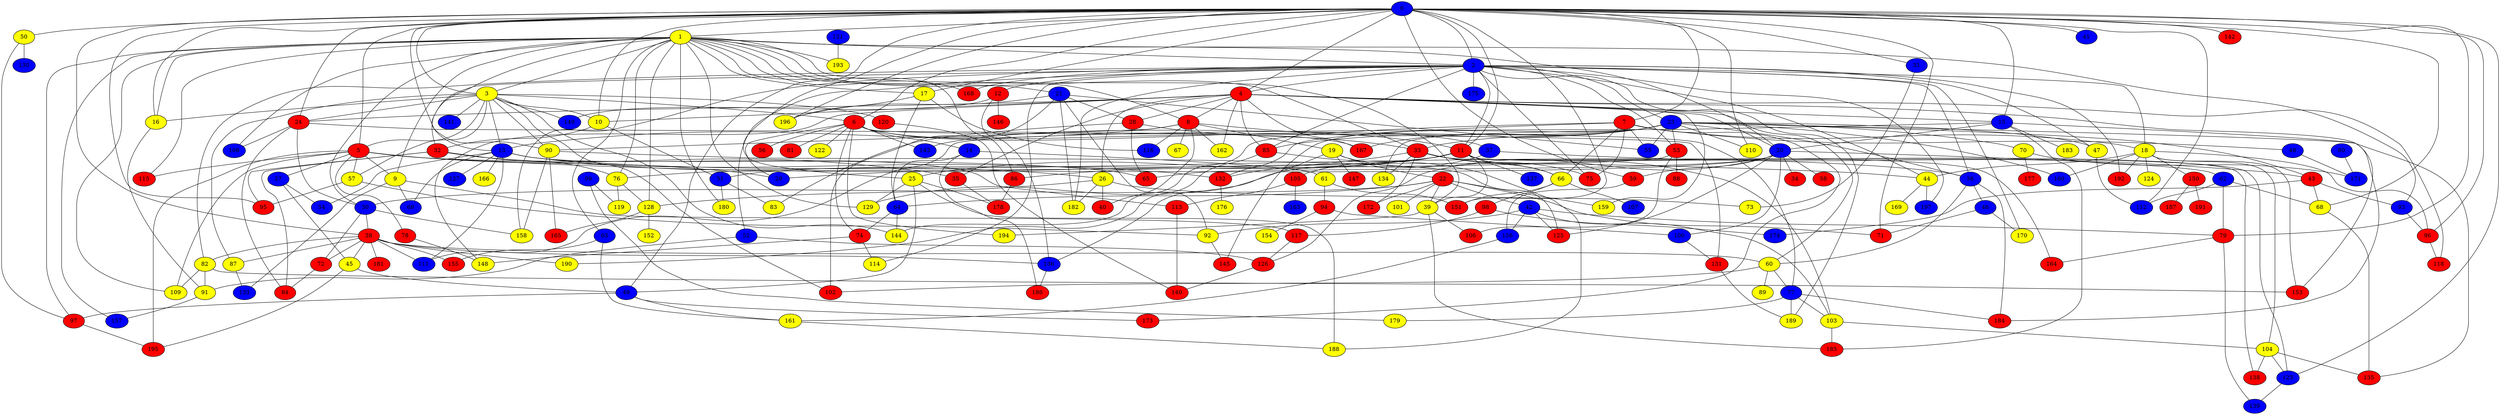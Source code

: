 graph {
0 [style = filled fillcolor = blue];
1 [style = filled fillcolor = yellow];
2 [style = filled fillcolor = blue];
3 [style = filled fillcolor = yellow];
4 [style = filled fillcolor = red];
5 [style = filled fillcolor = red];
6 [style = filled fillcolor = red];
7 [style = filled fillcolor = red];
8 [style = filled fillcolor = red];
9 [style = filled fillcolor = yellow];
10 [style = filled fillcolor = yellow];
11 [style = filled fillcolor = red];
12 [style = filled fillcolor = red];
13 [style = filled fillcolor = blue];
14 [style = filled fillcolor = blue];
15 [style = filled fillcolor = blue];
16 [style = filled fillcolor = yellow];
17 [style = filled fillcolor = yellow];
18 [style = filled fillcolor = yellow];
19 [style = filled fillcolor = yellow];
20 [style = filled fillcolor = blue];
21 [style = filled fillcolor = blue];
22 [style = filled fillcolor = red];
23 [style = filled fillcolor = blue];
24 [style = filled fillcolor = red];
25 [style = filled fillcolor = yellow];
26 [style = filled fillcolor = yellow];
27 [style = filled fillcolor = blue];
28 [style = filled fillcolor = red];
29 [style = filled fillcolor = blue];
30 [style = filled fillcolor = blue];
31 [style = filled fillcolor = blue];
32 [style = filled fillcolor = red];
33 [style = filled fillcolor = red];
34 [style = filled fillcolor = red];
35 [style = filled fillcolor = red];
36 [style = filled fillcolor = blue];
37 [style = filled fillcolor = blue];
38 [style = filled fillcolor = red];
39 [style = filled fillcolor = yellow];
40 [style = filled fillcolor = red];
41 [style = filled fillcolor = blue];
42 [style = filled fillcolor = blue];
43 [style = filled fillcolor = red];
44 [style = filled fillcolor = yellow];
45 [style = filled fillcolor = yellow];
46 [style = filled fillcolor = blue];
47 [style = filled fillcolor = yellow];
48 [style = filled fillcolor = blue];
49 [style = filled fillcolor = blue];
50 [style = filled fillcolor = yellow];
51 [style = filled fillcolor = blue];
52 [style = filled fillcolor = blue];
53 [style = filled fillcolor = red];
54 [style = filled fillcolor = blue];
55 [style = filled fillcolor = blue];
56 [style = filled fillcolor = red];
57 [style = filled fillcolor = yellow];
58 [style = filled fillcolor = red];
59 [style = filled fillcolor = red];
60 [style = filled fillcolor = yellow];
61 [style = filled fillcolor = yellow];
62 [style = filled fillcolor = blue];
63 [style = filled fillcolor = blue];
64 [style = filled fillcolor = blue];
65 [style = filled fillcolor = red];
66 [style = filled fillcolor = yellow];
67 [style = filled fillcolor = yellow];
68 [style = filled fillcolor = yellow];
69 [style = filled fillcolor = blue];
70 [style = filled fillcolor = yellow];
71 [style = filled fillcolor = red];
72 [style = filled fillcolor = red];
73 [style = filled fillcolor = yellow];
74 [style = filled fillcolor = red];
75 [style = filled fillcolor = red];
76 [style = filled fillcolor = yellow];
77 [style = filled fillcolor = blue];
78 [style = filled fillcolor = red];
79 [style = filled fillcolor = red];
80 [style = filled fillcolor = blue];
81 [style = filled fillcolor = red];
82 [style = filled fillcolor = yellow];
83 [style = filled fillcolor = yellow];
84 [style = filled fillcolor = red];
85 [style = filled fillcolor = red];
86 [style = filled fillcolor = red];
87 [style = filled fillcolor = yellow];
88 [style = filled fillcolor = red];
89 [style = filled fillcolor = yellow];
90 [style = filled fillcolor = yellow];
91 [style = filled fillcolor = yellow];
92 [style = filled fillcolor = yellow];
93 [style = filled fillcolor = blue];
94 [style = filled fillcolor = red];
95 [style = filled fillcolor = red];
96 [style = filled fillcolor = red];
97 [style = filled fillcolor = red];
98 [style = filled fillcolor = red];
99 [style = filled fillcolor = blue];
100 [style = filled fillcolor = blue];
101 [style = filled fillcolor = yellow];
102 [style = filled fillcolor = red];
103 [style = filled fillcolor = yellow];
104 [style = filled fillcolor = yellow];
105 [style = filled fillcolor = red];
106 [style = filled fillcolor = red];
107 [style = filled fillcolor = blue];
108 [style = filled fillcolor = blue];
109 [style = filled fillcolor = yellow];
110 [style = filled fillcolor = yellow];
111 [style = filled fillcolor = blue];
112 [style = filled fillcolor = blue];
113 [style = filled fillcolor = red];
114 [style = filled fillcolor = yellow];
115 [style = filled fillcolor = red];
116 [style = filled fillcolor = blue];
117 [style = filled fillcolor = red];
118 [style = filled fillcolor = red];
119 [style = filled fillcolor = yellow];
120 [style = filled fillcolor = red];
121 [style = filled fillcolor = blue];
122 [style = filled fillcolor = yellow];
123 [style = filled fillcolor = blue];
124 [style = filled fillcolor = yellow];
125 [style = filled fillcolor = red];
126 [style = filled fillcolor = red];
127 [style = filled fillcolor = blue];
128 [style = filled fillcolor = yellow];
129 [style = filled fillcolor = yellow];
130 [style = filled fillcolor = blue];
131 [style = filled fillcolor = red];
132 [style = filled fillcolor = red];
133 [style = filled fillcolor = blue];
134 [style = filled fillcolor = yellow];
135 [style = filled fillcolor = red];
136 [style = filled fillcolor = blue];
137 [style = filled fillcolor = blue];
138 [style = filled fillcolor = red];
139 [style = filled fillcolor = blue];
140 [style = filled fillcolor = red];
141 [style = filled fillcolor = blue];
142 [style = filled fillcolor = red];
143 [style = filled fillcolor = blue];
144 [style = filled fillcolor = yellow];
145 [style = filled fillcolor = red];
146 [style = filled fillcolor = red];
147 [style = filled fillcolor = red];
148 [style = filled fillcolor = yellow];
149 [style = filled fillcolor = blue];
150 [style = filled fillcolor = red];
151 [style = filled fillcolor = red];
152 [style = filled fillcolor = yellow];
153 [style = filled fillcolor = red];
154 [style = filled fillcolor = yellow];
155 [style = filled fillcolor = red];
156 [style = filled fillcolor = blue];
157 [style = filled fillcolor = blue];
158 [style = filled fillcolor = yellow];
159 [style = filled fillcolor = yellow];
160 [style = filled fillcolor = blue];
161 [style = filled fillcolor = yellow];
162 [style = filled fillcolor = yellow];
163 [style = filled fillcolor = blue];
164 [style = filled fillcolor = red];
165 [style = filled fillcolor = red];
166 [style = filled fillcolor = yellow];
167 [style = filled fillcolor = red];
168 [style = filled fillcolor = red];
169 [style = filled fillcolor = yellow];
170 [style = filled fillcolor = yellow];
171 [style = filled fillcolor = blue];
172 [style = filled fillcolor = red];
173 [style = filled fillcolor = red];
174 [style = filled fillcolor = blue];
175 [style = filled fillcolor = blue];
176 [style = filled fillcolor = yellow];
177 [style = filled fillcolor = red];
178 [style = filled fillcolor = red];
179 [style = filled fillcolor = yellow];
180 [style = filled fillcolor = yellow];
181 [style = filled fillcolor = red];
182 [style = filled fillcolor = yellow];
183 [style = filled fillcolor = yellow];
184 [style = filled fillcolor = red];
185 [style = filled fillcolor = red];
186 [style = filled fillcolor = red];
187 [style = filled fillcolor = red];
188 [style = filled fillcolor = yellow];
189 [style = filled fillcolor = yellow];
190 [style = filled fillcolor = yellow];
191 [style = filled fillcolor = red];
192 [style = filled fillcolor = red];
193 [style = filled fillcolor = yellow];
194 [style = filled fillcolor = yellow];
195 [style = filled fillcolor = red];
196 [style = filled fillcolor = yellow];
197 [style = filled fillcolor = blue];
0 -- 4;
0 -- 3;
0 -- 2;
0 -- 1;
0 -- 5;
0 -- 6;
0 -- 7;
0 -- 10;
0 -- 11;
0 -- 15;
0 -- 16;
0 -- 17;
0 -- 24;
0 -- 25;
0 -- 31;
0 -- 38;
0 -- 41;
0 -- 49;
0 -- 50;
0 -- 59;
0 -- 68;
0 -- 71;
0 -- 79;
0 -- 90;
0 -- 95;
0 -- 96;
0 -- 110;
0 -- 112;
0 -- 123;
0 -- 142;
0 -- 151;
0 -- 196;
1 -- 2;
1 -- 3;
1 -- 8;
1 -- 9;
1 -- 13;
1 -- 16;
1 -- 17;
1 -- 20;
1 -- 21;
1 -- 30;
1 -- 33;
1 -- 39;
1 -- 63;
1 -- 76;
1 -- 86;
1 -- 93;
1 -- 97;
1 -- 108;
1 -- 109;
1 -- 115;
1 -- 128;
1 -- 129;
1 -- 157;
1 -- 168;
1 -- 180;
1 -- 193;
2 -- 4;
2 -- 11;
2 -- 12;
2 -- 18;
2 -- 23;
2 -- 32;
2 -- 36;
2 -- 44;
2 -- 47;
2 -- 52;
2 -- 53;
2 -- 75;
2 -- 82;
2 -- 85;
2 -- 114;
2 -- 158;
2 -- 168;
2 -- 170;
2 -- 175;
2 -- 182;
2 -- 189;
2 -- 192;
2 -- 197;
3 -- 5;
3 -- 6;
3 -- 10;
3 -- 13;
3 -- 16;
3 -- 24;
3 -- 57;
3 -- 87;
3 -- 90;
3 -- 102;
3 -- 120;
3 -- 141;
3 -- 144;
3 -- 149;
4 -- 8;
4 -- 10;
4 -- 15;
4 -- 20;
4 -- 24;
4 -- 26;
4 -- 28;
4 -- 35;
4 -- 60;
4 -- 85;
4 -- 118;
4 -- 148;
4 -- 153;
4 -- 159;
4 -- 162;
4 -- 167;
5 -- 9;
5 -- 27;
5 -- 29;
5 -- 35;
5 -- 44;
5 -- 57;
5 -- 65;
5 -- 78;
5 -- 109;
5 -- 115;
5 -- 195;
6 -- 14;
6 -- 29;
6 -- 37;
6 -- 56;
6 -- 74;
6 -- 77;
6 -- 81;
6 -- 122;
6 -- 143;
6 -- 167;
6 -- 194;
7 -- 18;
7 -- 48;
7 -- 55;
7 -- 66;
7 -- 75;
7 -- 132;
7 -- 144;
7 -- 173;
8 -- 11;
8 -- 13;
8 -- 19;
8 -- 40;
8 -- 67;
8 -- 90;
8 -- 116;
8 -- 162;
9 -- 69;
9 -- 117;
9 -- 133;
10 -- 32;
10 -- 51;
11 -- 25;
11 -- 39;
11 -- 51;
11 -- 66;
11 -- 86;
11 -- 105;
11 -- 123;
11 -- 137;
11 -- 138;
12 -- 136;
12 -- 146;
12 -- 149;
13 -- 26;
13 -- 36;
13 -- 54;
13 -- 69;
13 -- 111;
13 -- 113;
13 -- 127;
13 -- 166;
14 -- 61;
14 -- 64;
14 -- 186;
15 -- 20;
15 -- 111;
15 -- 183;
15 -- 184;
15 -- 185;
16 -- 91;
17 -- 64;
17 -- 116;
17 -- 196;
18 -- 44;
18 -- 96;
18 -- 104;
18 -- 124;
18 -- 150;
18 -- 153;
18 -- 160;
18 -- 192;
19 -- 22;
19 -- 75;
19 -- 136;
19 -- 147;
20 -- 29;
20 -- 34;
20 -- 58;
20 -- 59;
20 -- 62;
20 -- 65;
20 -- 100;
20 -- 125;
20 -- 126;
21 -- 28;
21 -- 55;
21 -- 92;
21 -- 102;
21 -- 182;
21 -- 196;
22 -- 30;
22 -- 39;
22 -- 42;
22 -- 64;
22 -- 71;
22 -- 101;
22 -- 159;
22 -- 172;
23 -- 33;
23 -- 36;
23 -- 43;
23 -- 47;
23 -- 53;
23 -- 55;
23 -- 70;
23 -- 85;
23 -- 110;
23 -- 134;
23 -- 135;
23 -- 143;
23 -- 145;
23 -- 160;
23 -- 167;
24 -- 30;
24 -- 84;
24 -- 108;
24 -- 131;
25 -- 49;
25 -- 129;
25 -- 178;
25 -- 188;
26 -- 40;
26 -- 73;
26 -- 128;
26 -- 182;
27 -- 45;
27 -- 54;
28 -- 33;
28 -- 65;
28 -- 83;
30 -- 38;
30 -- 72;
30 -- 158;
31 -- 73;
32 -- 76;
32 -- 84;
32 -- 95;
32 -- 132;
33 -- 66;
33 -- 103;
33 -- 132;
33 -- 134;
33 -- 164;
33 -- 172;
35 -- 178;
36 -- 46;
36 -- 60;
36 -- 184;
37 -- 43;
37 -- 129;
38 -- 45;
38 -- 60;
38 -- 72;
38 -- 82;
38 -- 87;
38 -- 111;
38 -- 136;
38 -- 155;
38 -- 181;
38 -- 190;
39 -- 106;
39 -- 185;
39 -- 194;
42 -- 79;
42 -- 92;
42 -- 103;
42 -- 125;
42 -- 156;
43 -- 68;
43 -- 93;
43 -- 174;
44 -- 169;
44 -- 197;
45 -- 49;
45 -- 195;
46 -- 71;
46 -- 170;
47 -- 112;
48 -- 171;
49 -- 97;
49 -- 161;
49 -- 173;
50 -- 97;
50 -- 130;
51 -- 83;
51 -- 180;
52 -- 91;
52 -- 126;
53 -- 76;
53 -- 88;
53 -- 106;
57 -- 92;
57 -- 95;
59 -- 156;
60 -- 77;
60 -- 89;
60 -- 102;
61 -- 94;
61 -- 151;
62 -- 68;
62 -- 79;
62 -- 112;
63 -- 155;
63 -- 161;
64 -- 74;
64 -- 144;
66 -- 98;
66 -- 107;
66 -- 151;
68 -- 135;
70 -- 171;
70 -- 177;
72 -- 84;
74 -- 114;
74 -- 148;
76 -- 119;
76 -- 128;
77 -- 103;
77 -- 179;
77 -- 184;
77 -- 189;
78 -- 148;
79 -- 139;
79 -- 164;
80 -- 171;
82 -- 91;
82 -- 109;
82 -- 153;
85 -- 188;
85 -- 190;
86 -- 178;
87 -- 133;
90 -- 125;
90 -- 158;
90 -- 165;
91 -- 157;
92 -- 145;
93 -- 96;
94 -- 100;
94 -- 154;
96 -- 118;
97 -- 195;
98 -- 117;
98 -- 174;
99 -- 119;
99 -- 179;
100 -- 131;
103 -- 104;
103 -- 185;
104 -- 123;
104 -- 135;
104 -- 138;
105 -- 113;
105 -- 163;
113 -- 140;
117 -- 126;
120 -- 140;
121 -- 193;
123 -- 139;
126 -- 140;
128 -- 152;
128 -- 165;
131 -- 189;
132 -- 176;
136 -- 186;
150 -- 187;
150 -- 191;
156 -- 161;
161 -- 188;
}

